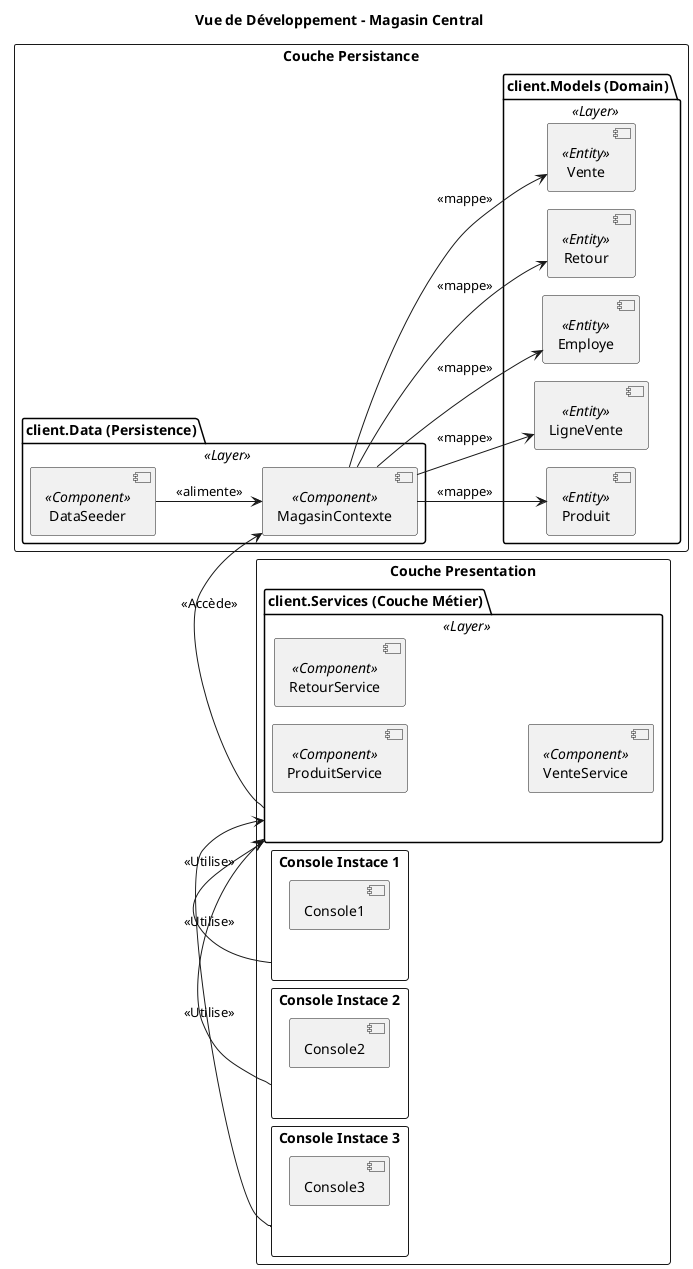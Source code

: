 @startuml VueDéveloppement_client
title Vue de Développement - Magasin Central
!pragma layout smetana
left to right direction

skinparam component {
  horizontalSpacing 40
  verticalSpacing 30
}
skinparam package {
  padding 20
}

rectangle "Couche Presentation" {
    package "client.Services (Couche Métier)" as Services <<Layer>> {
        [ProduitService] <<Component>>
        [RetourService] <<Component>>
        [VenteService] <<Component>>
    }

    rectangle "Console Instace 1" as client1 {
        [Console1]
    }

    rectangle "Console Instace 2" as client2 {
        [Console2]
    }

    rectangle "Console Instace 3" as client3 {
        [Console3]
    }

}

rectangle "Couche Persistance" {
    package "client.Data (Persistence)" as Contexte <<Layer>> {
        [MagasinContexte] <<Component>>
        [DataSeeder] <<Component>>
    }

    package "client.Models (Domain)" as Models <<Layer>> {
        [Produit] <<Entity>>
        [LigneVente] <<Entity>>
        [Employe] <<Entity>>
        [Retour] <<Entity>>
        [Vente] <<Entity>>
    }
}

client1 -> Services : <<Utilise>>
client2 -> Services : <<Utilise>>
client3 -> Services : <<Utilise>>

Services -> MagasinContexte : <<Accède>>

MagasinContexte --> Produit : <<mappe>>
MagasinContexte --> LigneVente : <<mappe>>
MagasinContexte --> Retour : <<mappe>>
MagasinContexte --> Vente : <<mappe>>
MagasinContexte --> Employe : <<mappe>>

DataSeeder --> MagasinContexte : <<alimente>>

@enduml

